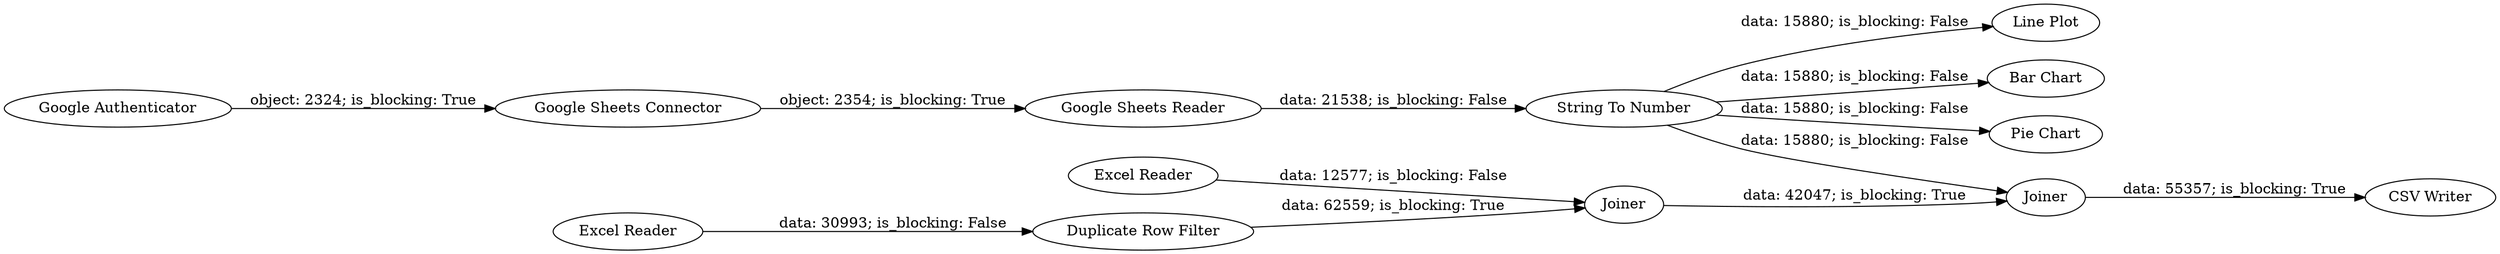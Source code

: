 digraph {
	"-1127198778321909806_3" [label="Google Authenticator"]
	"-1127198778321909806_29" [label="Bar Chart"]
	"-1127198778321909806_25" [label="Excel Reader"]
	"-1127198778321909806_26" [label=Joiner]
	"-1127198778321909806_30" [label="CSV Writer"]
	"-1127198778321909806_31" [label="Excel Reader"]
	"-1127198778321909806_27" [label="Pie Chart"]
	"-1127198778321909806_28" [label="Line Plot"]
	"-1127198778321909806_24" [label="Duplicate Row Filter"]
	"-1127198778321909806_32" [label=Joiner]
	"-1127198778321909806_12" [label="Google Sheets Reader"]
	"-1127198778321909806_13" [label="String To Number"]
	"-1127198778321909806_4" [label="Google Sheets Connector"]
	"-1127198778321909806_13" -> "-1127198778321909806_26" [label="data: 15880; is_blocking: False"]
	"-1127198778321909806_26" -> "-1127198778321909806_30" [label="data: 55357; is_blocking: True"]
	"-1127198778321909806_12" -> "-1127198778321909806_13" [label="data: 21538; is_blocking: False"]
	"-1127198778321909806_24" -> "-1127198778321909806_32" [label="data: 62559; is_blocking: True"]
	"-1127198778321909806_13" -> "-1127198778321909806_27" [label="data: 15880; is_blocking: False"]
	"-1127198778321909806_13" -> "-1127198778321909806_28" [label="data: 15880; is_blocking: False"]
	"-1127198778321909806_32" -> "-1127198778321909806_26" [label="data: 42047; is_blocking: True"]
	"-1127198778321909806_3" -> "-1127198778321909806_4" [label="object: 2324; is_blocking: True"]
	"-1127198778321909806_13" -> "-1127198778321909806_29" [label="data: 15880; is_blocking: False"]
	"-1127198778321909806_31" -> "-1127198778321909806_32" [label="data: 12577; is_blocking: False"]
	"-1127198778321909806_4" -> "-1127198778321909806_12" [label="object: 2354; is_blocking: True"]
	"-1127198778321909806_25" -> "-1127198778321909806_24" [label="data: 30993; is_blocking: False"]
	rankdir=LR
}

